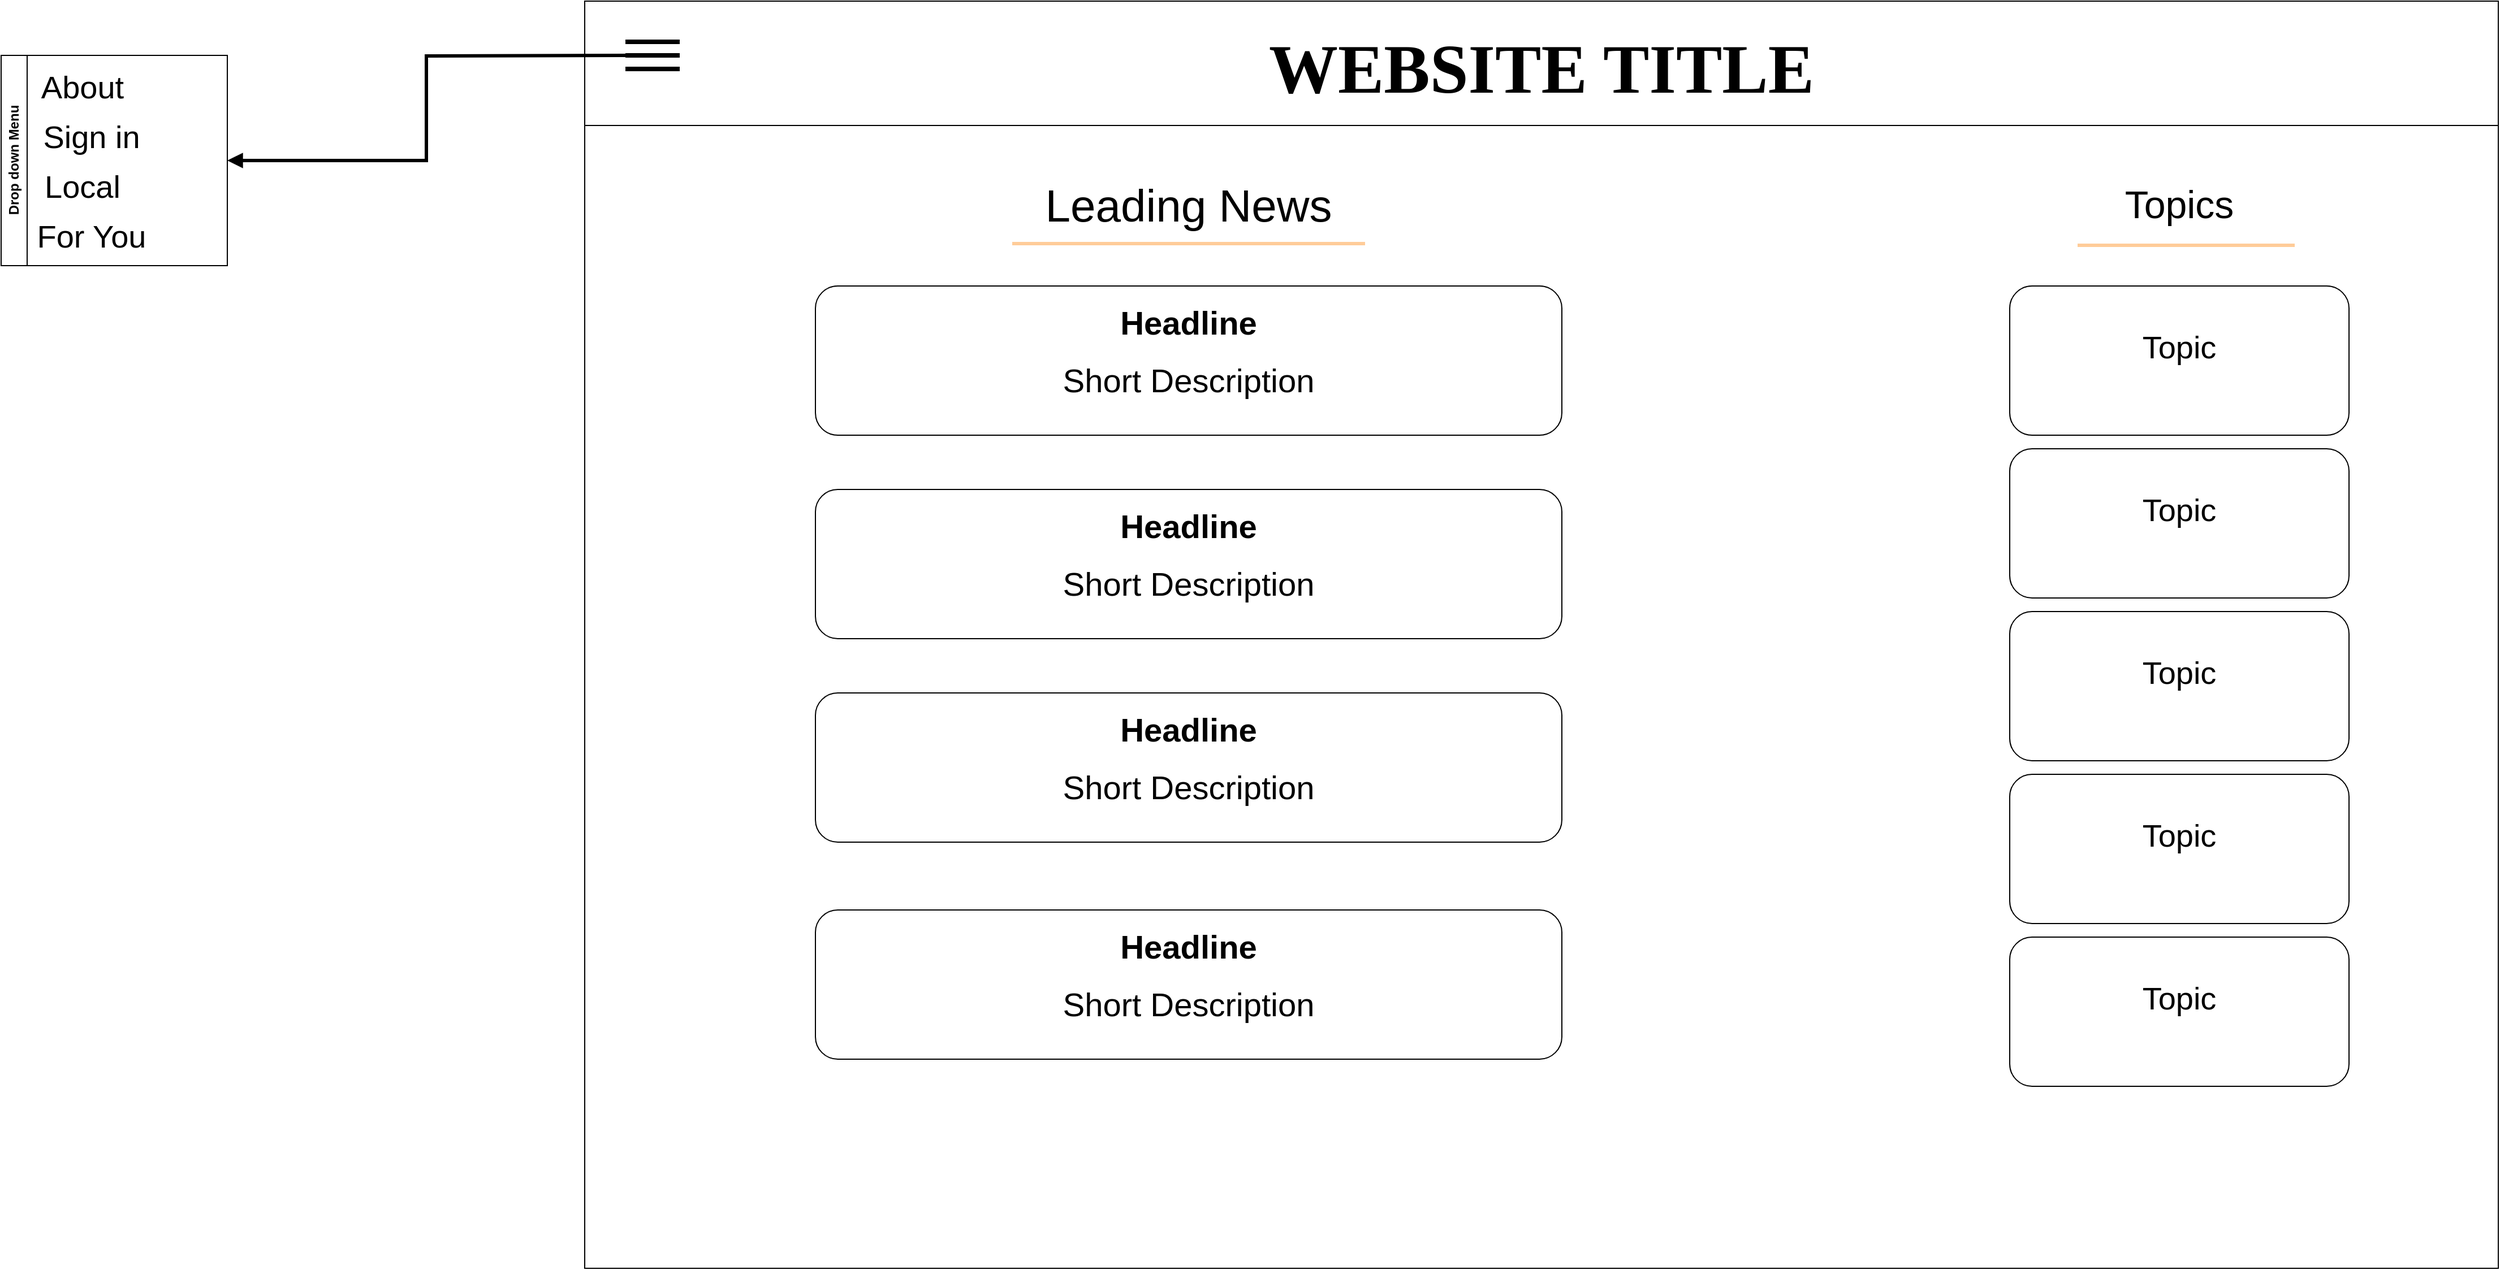 <mxfile version="24.9.1">
  <diagram name="Page-1" id="AFlYyg3g9-M6d9hMJ50g">
    <mxGraphModel dx="3056" dy="1203" grid="1" gridSize="12" guides="1" tooltips="1" connect="1" arrows="1" fold="1" page="1" pageScale="1" pageWidth="850" pageHeight="1100" background="#ffffff" math="0" shadow="0">
      <root>
        <mxCell id="0" />
        <mxCell id="1" parent="0" />
        <mxCell id="44x8UHvKD6XHon5MFAgd-1" value="" style="rounded=0;whiteSpace=wrap;html=1;" vertex="1" parent="1">
          <mxGeometry width="1692" height="110" as="geometry" />
        </mxCell>
        <mxCell id="44x8UHvKD6XHon5MFAgd-3" value="&lt;h2&gt;&lt;font style=&quot;font-size: 61px;&quot; face=&quot;Garamond&quot;&gt;WEBSITE TITLE&lt;/font&gt;&lt;/h2&gt;" style="text;html=1;align=center;verticalAlign=middle;whiteSpace=wrap;rounded=0;" vertex="1" parent="1">
          <mxGeometry x="601" y="10" width="490" height="100" as="geometry" />
        </mxCell>
        <mxCell id="44x8UHvKD6XHon5MFAgd-6" value="" style="rounded=0;whiteSpace=wrap;html=1;" vertex="1" parent="1">
          <mxGeometry y="110" width="1692" height="1011" as="geometry" />
        </mxCell>
        <mxCell id="44x8UHvKD6XHon5MFAgd-11" value="" style="endArrow=none;html=1;rounded=0;strokeWidth=4;" edge="1" parent="1">
          <mxGeometry width="50" height="50" relative="1" as="geometry">
            <mxPoint x="84" y="60" as="sourcePoint" />
            <mxPoint x="36" y="60" as="targetPoint" />
            <Array as="points">
              <mxPoint x="60" y="60" />
            </Array>
          </mxGeometry>
        </mxCell>
        <mxCell id="44x8UHvKD6XHon5MFAgd-12" value="" style="endArrow=none;html=1;rounded=0;strokeWidth=4;" edge="1" parent="1">
          <mxGeometry width="50" height="50" relative="1" as="geometry">
            <mxPoint x="84" y="36" as="sourcePoint" />
            <mxPoint x="36" y="36" as="targetPoint" />
            <Array as="points" />
          </mxGeometry>
        </mxCell>
        <mxCell id="44x8UHvKD6XHon5MFAgd-13" value="" style="endArrow=none;html=1;rounded=0;strokeWidth=4;" edge="1" parent="1">
          <mxGeometry width="50" height="50" relative="1" as="geometry">
            <mxPoint x="84" y="48" as="sourcePoint" />
            <mxPoint x="36" y="48" as="targetPoint" />
            <Array as="points" />
          </mxGeometry>
        </mxCell>
        <mxCell id="44x8UHvKD6XHon5MFAgd-14" value="Drop down Menu" style="swimlane;horizontal=0;whiteSpace=wrap;html=1;" vertex="1" parent="1">
          <mxGeometry x="-516" y="48" width="200" height="186" as="geometry" />
        </mxCell>
        <mxCell id="44x8UHvKD6XHon5MFAgd-9" value="&lt;font style=&quot;font-size: 28px;&quot;&gt;About&lt;/font&gt;" style="text;html=1;align=center;verticalAlign=middle;whiteSpace=wrap;rounded=0;" vertex="1" parent="44x8UHvKD6XHon5MFAgd-14">
          <mxGeometry x="24" y="6" width="96" height="44" as="geometry" />
        </mxCell>
        <mxCell id="44x8UHvKD6XHon5MFAgd-10" value="&lt;font style=&quot;font-size: 28px;&quot;&gt;Local&lt;/font&gt;" style="text;html=1;align=center;verticalAlign=middle;whiteSpace=wrap;rounded=0;" vertex="1" parent="44x8UHvKD6XHon5MFAgd-14">
          <mxGeometry x="24" y="94" width="96" height="44" as="geometry" />
        </mxCell>
        <mxCell id="44x8UHvKD6XHon5MFAgd-16" value="&lt;font style=&quot;font-size: 28px;&quot;&gt;For You&lt;/font&gt;" style="text;html=1;align=center;verticalAlign=middle;whiteSpace=wrap;rounded=0;" vertex="1" parent="44x8UHvKD6XHon5MFAgd-14">
          <mxGeometry x="24" y="138" width="112" height="44" as="geometry" />
        </mxCell>
        <mxCell id="44x8UHvKD6XHon5MFAgd-17" value="&lt;font style=&quot;font-size: 28px;&quot;&gt;Sign in&lt;/font&gt;" style="text;html=1;align=center;verticalAlign=middle;whiteSpace=wrap;rounded=0;" vertex="1" parent="44x8UHvKD6XHon5MFAgd-14">
          <mxGeometry x="32" y="50" width="96" height="44" as="geometry" />
        </mxCell>
        <mxCell id="44x8UHvKD6XHon5MFAgd-21" value="" style="rounded=1;whiteSpace=wrap;html=1;" vertex="1" parent="1">
          <mxGeometry x="204" y="252" width="660" height="132" as="geometry" />
        </mxCell>
        <mxCell id="44x8UHvKD6XHon5MFAgd-22" value="&lt;h1 align=&quot;center&quot; style=&quot;margin-top: 0px;&quot;&gt;&lt;font style=&quot;font-size: 29px;&quot;&gt;Headline&lt;/font&gt;&lt;/h1&gt;&lt;p align=&quot;center&quot;&gt;&lt;font style=&quot;font-size: 29px;&quot;&gt;&lt;font&gt;Short Description&lt;/font&gt;&lt;font&gt;&lt;br&gt;&lt;/font&gt;&lt;/font&gt;&lt;/p&gt;" style="text;html=1;whiteSpace=wrap;overflow=hidden;rounded=0;align=center;" vertex="1" parent="1">
          <mxGeometry x="300" y="261" width="468" height="114" as="geometry" />
        </mxCell>
        <mxCell id="44x8UHvKD6XHon5MFAgd-25" value="" style="rounded=1;whiteSpace=wrap;html=1;" vertex="1" parent="1">
          <mxGeometry x="204" y="432" width="660" height="132" as="geometry" />
        </mxCell>
        <mxCell id="44x8UHvKD6XHon5MFAgd-26" value="&lt;h1 align=&quot;center&quot; style=&quot;margin-top: 0px;&quot;&gt;&lt;font style=&quot;font-size: 29px;&quot;&gt;Headline&lt;/font&gt;&lt;/h1&gt;&lt;p align=&quot;center&quot;&gt;&lt;font style=&quot;font-size: 29px;&quot;&gt;&lt;font&gt;Short Description&lt;/font&gt;&lt;font&gt;&lt;br&gt;&lt;/font&gt;&lt;/font&gt;&lt;/p&gt;" style="text;html=1;whiteSpace=wrap;overflow=hidden;rounded=0;align=center;" vertex="1" parent="1">
          <mxGeometry x="300" y="441" width="468" height="114" as="geometry" />
        </mxCell>
        <mxCell id="44x8UHvKD6XHon5MFAgd-27" value="" style="rounded=1;whiteSpace=wrap;html=1;" vertex="1" parent="1">
          <mxGeometry x="204" y="612" width="660" height="132" as="geometry" />
        </mxCell>
        <mxCell id="44x8UHvKD6XHon5MFAgd-28" value="&lt;h1 align=&quot;center&quot; style=&quot;margin-top: 0px;&quot;&gt;&lt;font style=&quot;font-size: 29px;&quot;&gt;Headline&lt;/font&gt;&lt;/h1&gt;&lt;p align=&quot;center&quot;&gt;&lt;font style=&quot;font-size: 29px;&quot;&gt;&lt;font&gt;Short Description&lt;/font&gt;&lt;font&gt;&lt;br&gt;&lt;/font&gt;&lt;/font&gt;&lt;/p&gt;" style="text;html=1;whiteSpace=wrap;overflow=hidden;rounded=0;align=center;" vertex="1" parent="1">
          <mxGeometry x="300" y="621" width="468" height="114" as="geometry" />
        </mxCell>
        <mxCell id="44x8UHvKD6XHon5MFAgd-31" value="" style="rounded=1;whiteSpace=wrap;html=1;" vertex="1" parent="1">
          <mxGeometry x="204" y="804" width="660" height="132" as="geometry" />
        </mxCell>
        <mxCell id="44x8UHvKD6XHon5MFAgd-32" value="&lt;h1 align=&quot;center&quot; style=&quot;margin-top: 0px;&quot;&gt;&lt;font style=&quot;font-size: 29px;&quot;&gt;Headline&lt;/font&gt;&lt;/h1&gt;&lt;p align=&quot;center&quot;&gt;&lt;font style=&quot;font-size: 29px;&quot;&gt;&lt;font&gt;Short Description&lt;/font&gt;&lt;font&gt;&lt;br&gt;&lt;/font&gt;&lt;/font&gt;&lt;/p&gt;" style="text;html=1;whiteSpace=wrap;overflow=hidden;rounded=0;align=center;" vertex="1" parent="1">
          <mxGeometry x="300" y="813" width="468" height="114" as="geometry" />
        </mxCell>
        <mxCell id="44x8UHvKD6XHon5MFAgd-34" value="" style="endArrow=none;html=1;rounded=0;exitX=1;exitY=0.5;exitDx=0;exitDy=0;strokeWidth=3;edgeStyle=orthogonalEdgeStyle;startArrow=block;startFill=1;" edge="1" parent="1" source="44x8UHvKD6XHon5MFAgd-14">
          <mxGeometry width="50" height="50" relative="1" as="geometry">
            <mxPoint x="-48" y="386" as="sourcePoint" />
            <mxPoint x="36" y="48" as="targetPoint" />
          </mxGeometry>
        </mxCell>
        <mxCell id="44x8UHvKD6XHon5MFAgd-35" value="" style="rounded=1;whiteSpace=wrap;html=1;" vertex="1" parent="1">
          <mxGeometry x="1260" y="252" width="300" height="132" as="geometry" />
        </mxCell>
        <mxCell id="44x8UHvKD6XHon5MFAgd-36" value="&lt;font style=&quot;font-size: 28px;&quot;&gt;Topic&lt;/font&gt;" style="text;html=1;whiteSpace=wrap;overflow=hidden;rounded=0;align=center;" vertex="1" parent="1">
          <mxGeometry x="1284" y="282.5" width="252" height="65.5" as="geometry" />
        </mxCell>
        <mxCell id="44x8UHvKD6XHon5MFAgd-37" value="" style="rounded=1;whiteSpace=wrap;html=1;" vertex="1" parent="1">
          <mxGeometry x="1260" y="396" width="300" height="132" as="geometry" />
        </mxCell>
        <mxCell id="44x8UHvKD6XHon5MFAgd-38" value="&lt;font style=&quot;font-size: 28px;&quot;&gt;Topic&lt;/font&gt;" style="text;html=1;whiteSpace=wrap;overflow=hidden;rounded=0;align=center;" vertex="1" parent="1">
          <mxGeometry x="1284" y="426.5" width="252" height="65.5" as="geometry" />
        </mxCell>
        <mxCell id="44x8UHvKD6XHon5MFAgd-39" value="" style="rounded=1;whiteSpace=wrap;html=1;" vertex="1" parent="1">
          <mxGeometry x="1260" y="540" width="300" height="132" as="geometry" />
        </mxCell>
        <mxCell id="44x8UHvKD6XHon5MFAgd-40" value="&lt;font style=&quot;font-size: 28px;&quot;&gt;Topic&lt;/font&gt;" style="text;html=1;whiteSpace=wrap;overflow=hidden;rounded=0;align=center;" vertex="1" parent="1">
          <mxGeometry x="1284" y="570.5" width="252" height="65.5" as="geometry" />
        </mxCell>
        <mxCell id="44x8UHvKD6XHon5MFAgd-41" value="" style="rounded=1;whiteSpace=wrap;html=1;" vertex="1" parent="1">
          <mxGeometry x="1260" y="684" width="300" height="132" as="geometry" />
        </mxCell>
        <mxCell id="44x8UHvKD6XHon5MFAgd-42" value="&lt;font style=&quot;font-size: 28px;&quot;&gt;Topic&lt;/font&gt;" style="text;html=1;whiteSpace=wrap;overflow=hidden;rounded=0;align=center;" vertex="1" parent="1">
          <mxGeometry x="1284" y="714.5" width="252" height="65.5" as="geometry" />
        </mxCell>
        <mxCell id="44x8UHvKD6XHon5MFAgd-43" value="" style="rounded=1;whiteSpace=wrap;html=1;" vertex="1" parent="1">
          <mxGeometry x="1260" y="828" width="300" height="132" as="geometry" />
        </mxCell>
        <mxCell id="44x8UHvKD6XHon5MFAgd-44" value="&lt;font style=&quot;font-size: 28px;&quot;&gt;Topic&lt;/font&gt;" style="text;html=1;whiteSpace=wrap;overflow=hidden;rounded=0;align=center;" vertex="1" parent="1">
          <mxGeometry x="1284" y="858.5" width="252" height="65.5" as="geometry" />
        </mxCell>
        <mxCell id="44x8UHvKD6XHon5MFAgd-45" value="&lt;font style=&quot;font-size: 40px;&quot;&gt;Leading News&lt;br&gt;&lt;/font&gt;" style="text;html=1;align=center;verticalAlign=middle;whiteSpace=wrap;rounded=0;" vertex="1" parent="1">
          <mxGeometry x="264" y="120" width="540" height="120" as="geometry" />
        </mxCell>
        <mxCell id="44x8UHvKD6XHon5MFAgd-46" value="&lt;font style=&quot;font-size: 34px;&quot;&gt;Topics&lt;/font&gt;" style="text;html=1;align=center;verticalAlign=middle;whiteSpace=wrap;rounded=0;" vertex="1" parent="1">
          <mxGeometry x="1326" y="144" width="168" height="72" as="geometry" />
        </mxCell>
        <mxCell id="44x8UHvKD6XHon5MFAgd-47" value="" style="endArrow=none;html=1;rounded=0;strokeWidth=3;strokeColor=#FFCC99;" edge="1" parent="1">
          <mxGeometry width="50" height="50" relative="1" as="geometry">
            <mxPoint x="378" y="214.46" as="sourcePoint" />
            <mxPoint x="690" y="214.46" as="targetPoint" />
            <Array as="points" />
          </mxGeometry>
        </mxCell>
        <mxCell id="44x8UHvKD6XHon5MFAgd-48" value="" style="endArrow=none;html=1;rounded=0;strokeWidth=3;strokeColor=#FFCC99;" edge="1" parent="1">
          <mxGeometry width="50" height="50" relative="1" as="geometry">
            <mxPoint x="1320" y="216" as="sourcePoint" />
            <mxPoint x="1512" y="216" as="targetPoint" />
            <Array as="points" />
          </mxGeometry>
        </mxCell>
      </root>
    </mxGraphModel>
  </diagram>
</mxfile>
